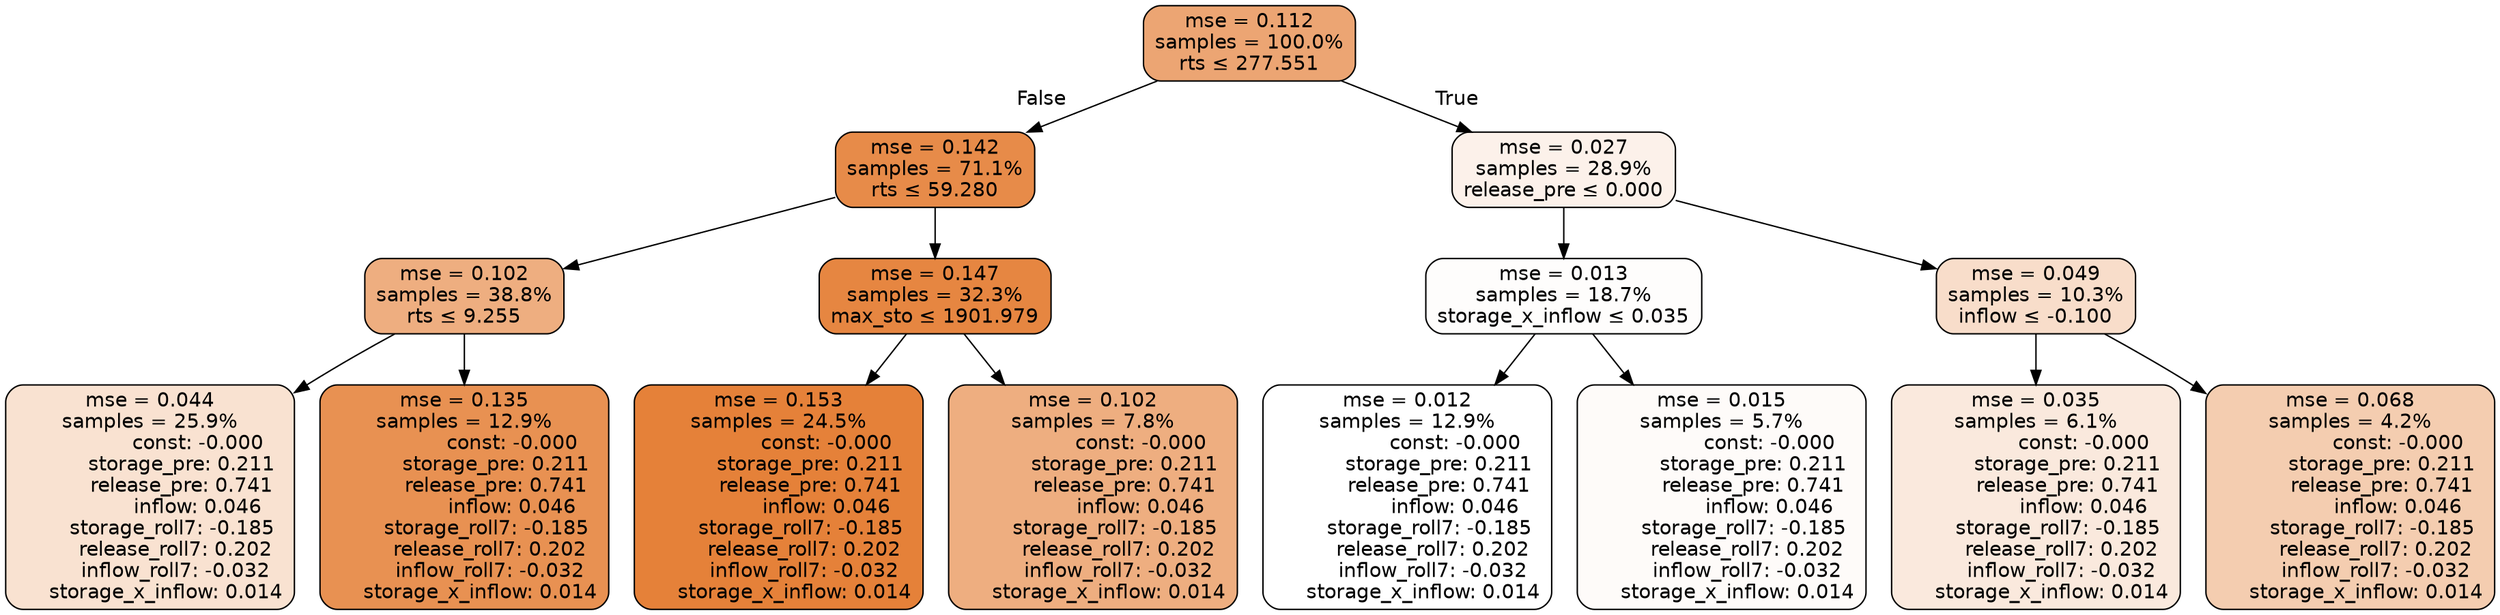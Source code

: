 digraph tree {
node [shape=rectangle, style="filled, rounded", color="black", fontname=helvetica] ;
edge [fontname=helvetica] ;
	"0" [label="mse = 0.112
samples = 100.0%
rts &le; 277.551", fillcolor="#eca573"]
	"1" [label="mse = 0.142
samples = 71.1%
rts &le; 59.280", fillcolor="#e78b49"]
	"2" [label="mse = 0.102
samples = 38.8%
rts &le; 9.255", fillcolor="#eeae80"]
	"3" [label="mse = 0.044
samples = 25.9%
               const: -0.000
          storage_pre: 0.211
          release_pre: 0.741
               inflow: 0.046
       storage_roll7: -0.185
        release_roll7: 0.202
        inflow_roll7: -0.032
     storage_x_inflow: 0.014", fillcolor="#f9e2d1"]
	"4" [label="mse = 0.135
samples = 12.9%
               const: -0.000
          storage_pre: 0.211
          release_pre: 0.741
               inflow: 0.046
       storage_roll7: -0.185
        release_roll7: 0.202
        inflow_roll7: -0.032
     storage_x_inflow: 0.014", fillcolor="#e89152"]
	"5" [label="mse = 0.147
samples = 32.3%
max_sto &le; 1901.979", fillcolor="#e68641"]
	"6" [label="mse = 0.153
samples = 24.5%
               const: -0.000
          storage_pre: 0.211
          release_pre: 0.741
               inflow: 0.046
       storage_roll7: -0.185
        release_roll7: 0.202
        inflow_roll7: -0.032
     storage_x_inflow: 0.014", fillcolor="#e58139"]
	"7" [label="mse = 0.102
samples = 7.8%
               const: -0.000
          storage_pre: 0.211
          release_pre: 0.741
               inflow: 0.046
       storage_roll7: -0.185
        release_roll7: 0.202
        inflow_roll7: -0.032
     storage_x_inflow: 0.014", fillcolor="#eeae80"]
	"8" [label="mse = 0.027
samples = 28.9%
release_pre &le; 0.000", fillcolor="#fcf1ea"]
	"9" [label="mse = 0.013
samples = 18.7%
storage_x_inflow &le; 0.035", fillcolor="#fefdfc"]
	"10" [label="mse = 0.012
samples = 12.9%
               const: -0.000
          storage_pre: 0.211
          release_pre: 0.741
               inflow: 0.046
       storage_roll7: -0.185
        release_roll7: 0.202
        inflow_roll7: -0.032
     storage_x_inflow: 0.014", fillcolor="#ffffff"]
	"11" [label="mse = 0.015
samples = 5.7%
               const: -0.000
          storage_pre: 0.211
          release_pre: 0.741
               inflow: 0.046
       storage_roll7: -0.185
        release_roll7: 0.202
        inflow_roll7: -0.032
     storage_x_inflow: 0.014", fillcolor="#fefbf9"]
	"12" [label="mse = 0.049
samples = 10.3%
inflow &le; -0.100", fillcolor="#f8ddca"]
	"13" [label="mse = 0.035
samples = 6.1%
               const: -0.000
          storage_pre: 0.211
          release_pre: 0.741
               inflow: 0.046
       storage_roll7: -0.185
        release_roll7: 0.202
        inflow_roll7: -0.032
     storage_x_inflow: 0.014", fillcolor="#fae9dd"]
	"14" [label="mse = 0.068
samples = 4.2%
               const: -0.000
          storage_pre: 0.211
          release_pre: 0.741
               inflow: 0.046
       storage_roll7: -0.185
        release_roll7: 0.202
        inflow_roll7: -0.032
     storage_x_inflow: 0.014", fillcolor="#f4cdb0"]

	"0" -> "1" [labeldistance=2.5, labelangle=45, headlabel="False"]
	"1" -> "2"
	"2" -> "3"
	"2" -> "4"
	"1" -> "5"
	"5" -> "6"
	"5" -> "7"
	"0" -> "8" [labeldistance=2.5, labelangle=-45, headlabel="True"]
	"8" -> "9"
	"9" -> "10"
	"9" -> "11"
	"8" -> "12"
	"12" -> "13"
	"12" -> "14"
}